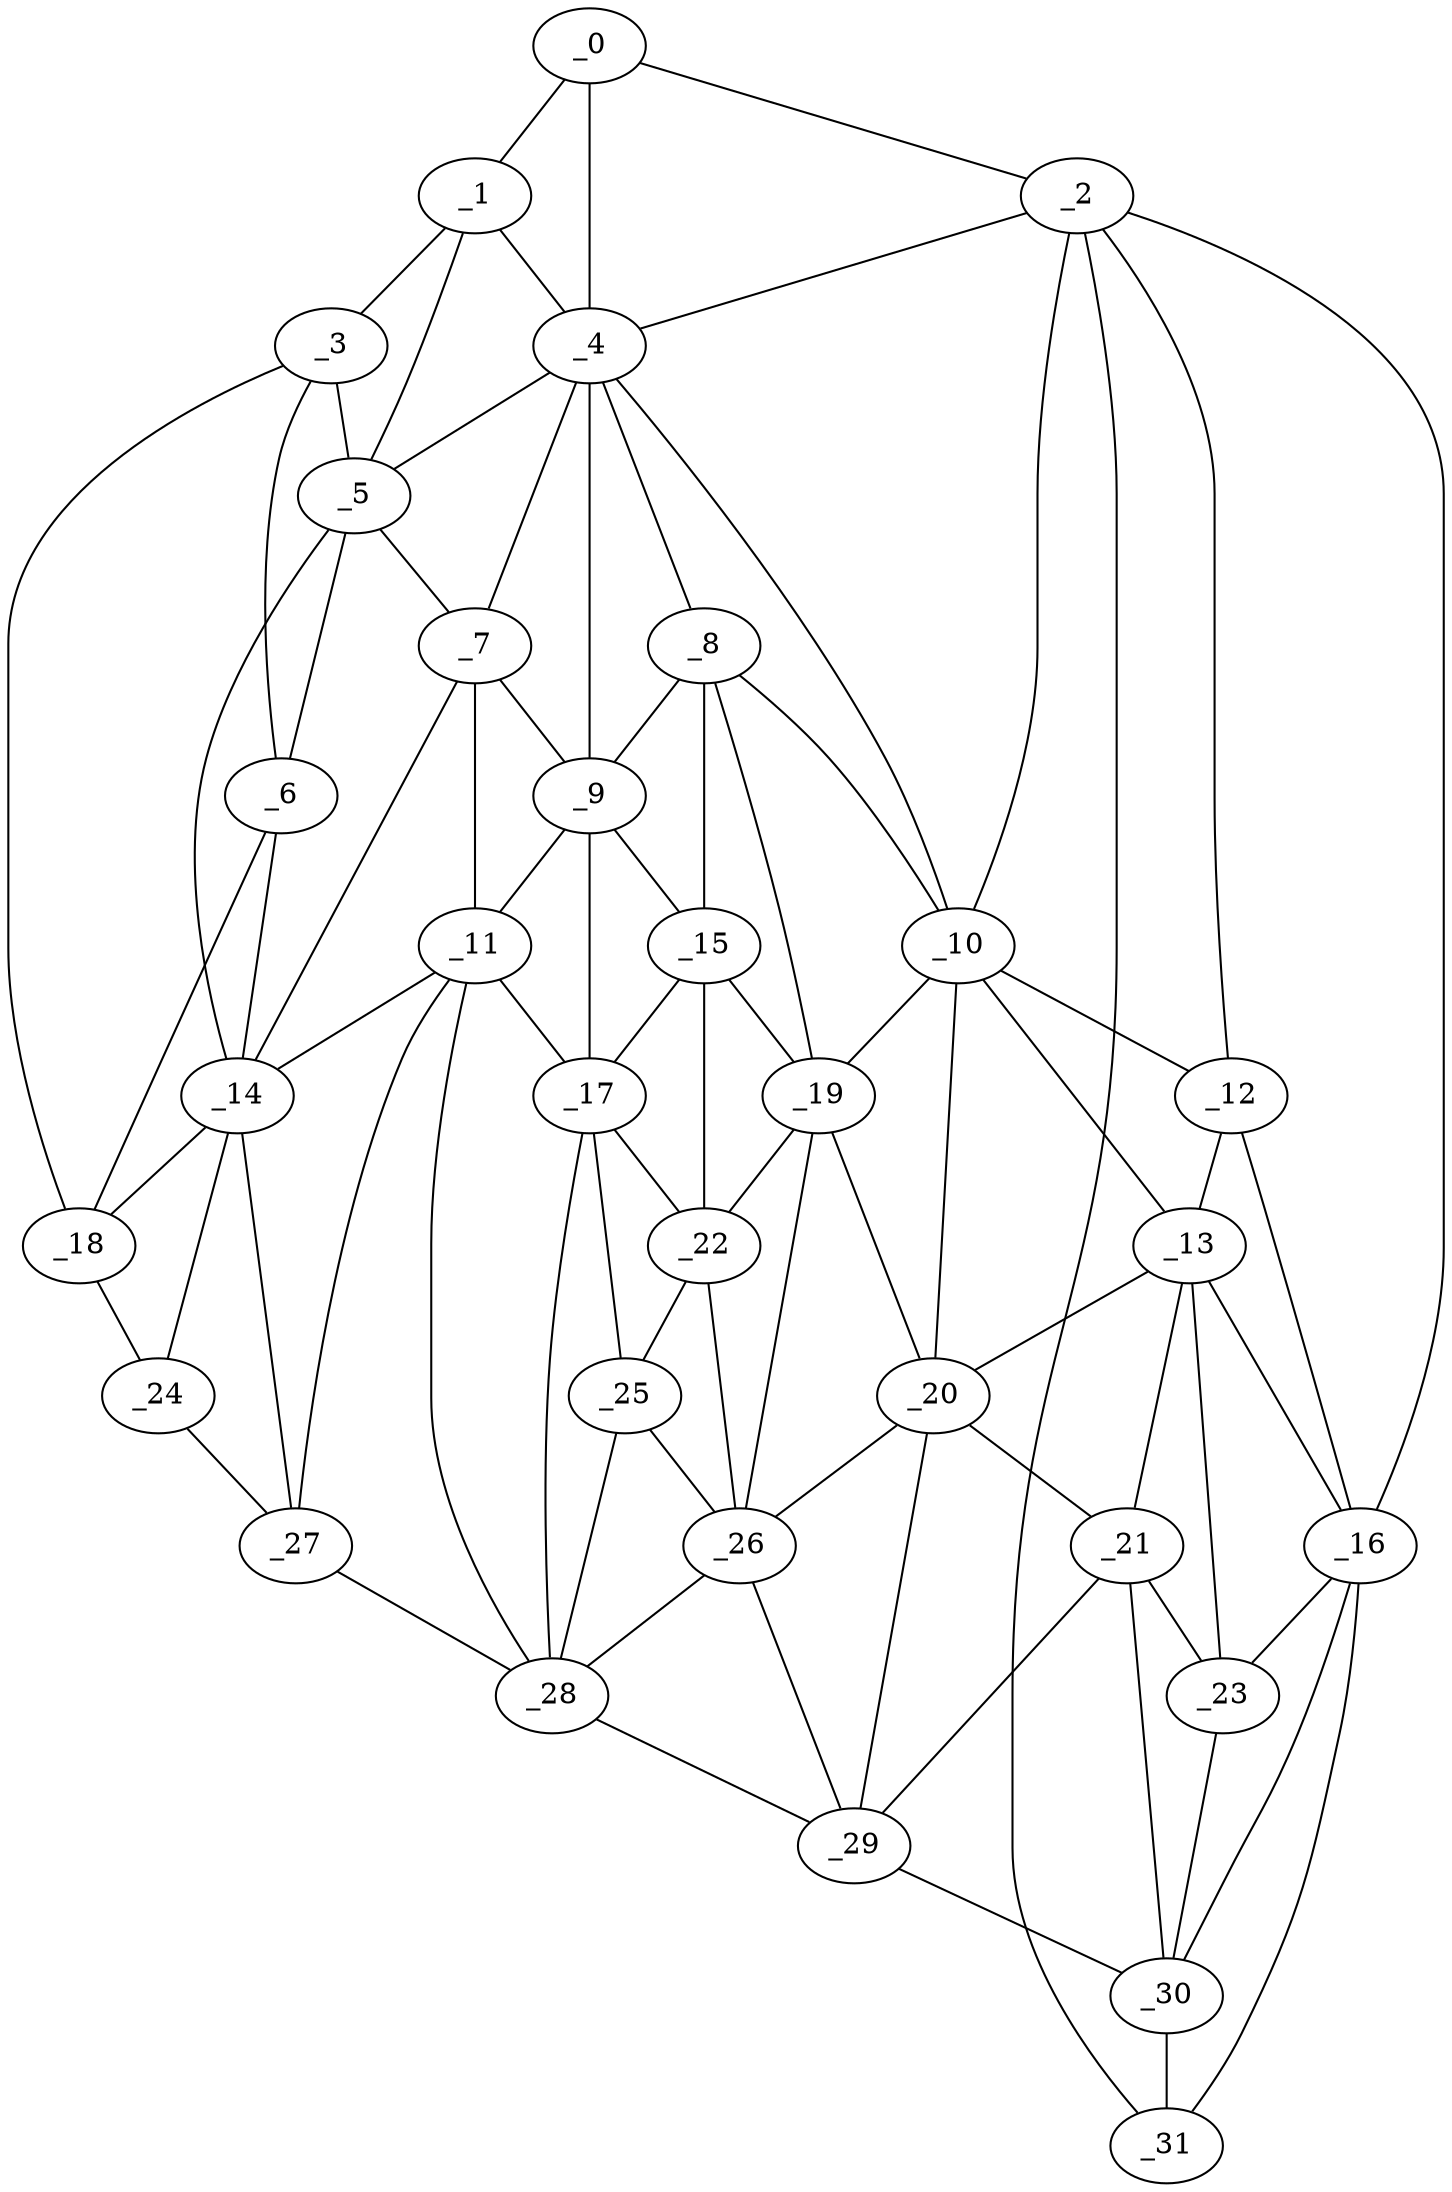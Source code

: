 graph "obj7__305.gxl" {
	_0	 [x=36,
		y=9];
	_1	 [x=45,
		y=5];
	_0 -- _1	 [valence=1];
	_2	 [x=45,
		y=123];
	_0 -- _2	 [valence=1];
	_4	 [x=53,
		y=34];
	_0 -- _4	 [valence=1];
	_3	 [x=51,
		y=3];
	_1 -- _3	 [valence=1];
	_1 -- _4	 [valence=2];
	_5	 [x=65,
		y=23];
	_1 -- _5	 [valence=2];
	_2 -- _4	 [valence=2];
	_10	 [x=75,
		y=72];
	_2 -- _10	 [valence=1];
	_12	 [x=77,
		y=101];
	_2 -- _12	 [valence=2];
	_16	 [x=81,
		y=106];
	_2 -- _16	 [valence=1];
	_31	 [x=96,
		y=115];
	_2 -- _31	 [valence=1];
	_3 -- _5	 [valence=1];
	_6	 [x=67,
		y=11];
	_3 -- _6	 [valence=2];
	_18	 [x=84,
		y=11];
	_3 -- _18	 [valence=1];
	_4 -- _5	 [valence=1];
	_7	 [x=69,
		y=29];
	_4 -- _7	 [valence=2];
	_8	 [x=71,
		y=55];
	_4 -- _8	 [valence=2];
	_9	 [x=75,
		y=43];
	_4 -- _9	 [valence=2];
	_4 -- _10	 [valence=2];
	_5 -- _6	 [valence=2];
	_5 -- _7	 [valence=2];
	_14	 [x=80,
		y=18];
	_5 -- _14	 [valence=2];
	_6 -- _14	 [valence=2];
	_6 -- _18	 [valence=2];
	_7 -- _9	 [valence=2];
	_11	 [x=77,
		y=29];
	_7 -- _11	 [valence=2];
	_7 -- _14	 [valence=1];
	_8 -- _9	 [valence=2];
	_8 -- _10	 [valence=1];
	_15	 [x=80,
		y=50];
	_8 -- _15	 [valence=2];
	_19	 [x=84,
		y=61];
	_8 -- _19	 [valence=2];
	_9 -- _11	 [valence=2];
	_9 -- _15	 [valence=2];
	_17	 [x=82,
		y=44];
	_9 -- _17	 [valence=2];
	_10 -- _12	 [valence=2];
	_13	 [x=79,
		y=96];
	_10 -- _13	 [valence=2];
	_10 -- _19	 [valence=1];
	_20	 [x=85,
		y=79];
	_10 -- _20	 [valence=2];
	_11 -- _14	 [valence=2];
	_11 -- _17	 [valence=2];
	_27	 [x=96,
		y=24];
	_11 -- _27	 [valence=2];
	_28	 [x=96,
		y=37];
	_11 -- _28	 [valence=2];
	_12 -- _13	 [valence=2];
	_12 -- _16	 [valence=2];
	_13 -- _16	 [valence=2];
	_13 -- _20	 [valence=1];
	_21	 [x=90,
		y=94];
	_13 -- _21	 [valence=1];
	_23	 [x=91,
		y=97];
	_13 -- _23	 [valence=2];
	_14 -- _18	 [valence=2];
	_24	 [x=92,
		y=14];
	_14 -- _24	 [valence=2];
	_14 -- _27	 [valence=2];
	_15 -- _17	 [valence=1];
	_15 -- _19	 [valence=2];
	_22	 [x=91,
		y=55];
	_15 -- _22	 [valence=2];
	_16 -- _23	 [valence=1];
	_30	 [x=96,
		y=102];
	_16 -- _30	 [valence=2];
	_16 -- _31	 [valence=2];
	_17 -- _22	 [valence=2];
	_25	 [x=94,
		y=51];
	_17 -- _25	 [valence=2];
	_17 -- _28	 [valence=1];
	_18 -- _24	 [valence=1];
	_19 -- _20	 [valence=2];
	_19 -- _22	 [valence=2];
	_26	 [x=95,
		y=68];
	_19 -- _26	 [valence=1];
	_20 -- _21	 [valence=1];
	_20 -- _26	 [valence=2];
	_29	 [x=96,
		y=78];
	_20 -- _29	 [valence=2];
	_21 -- _23	 [valence=2];
	_21 -- _29	 [valence=2];
	_21 -- _30	 [valence=1];
	_22 -- _25	 [valence=1];
	_22 -- _26	 [valence=2];
	_23 -- _30	 [valence=1];
	_24 -- _27	 [valence=1];
	_25 -- _26	 [valence=1];
	_25 -- _28	 [valence=2];
	_26 -- _28	 [valence=2];
	_26 -- _29	 [valence=2];
	_27 -- _28	 [valence=1];
	_28 -- _29	 [valence=1];
	_29 -- _30	 [valence=1];
	_30 -- _31	 [valence=1];
}

